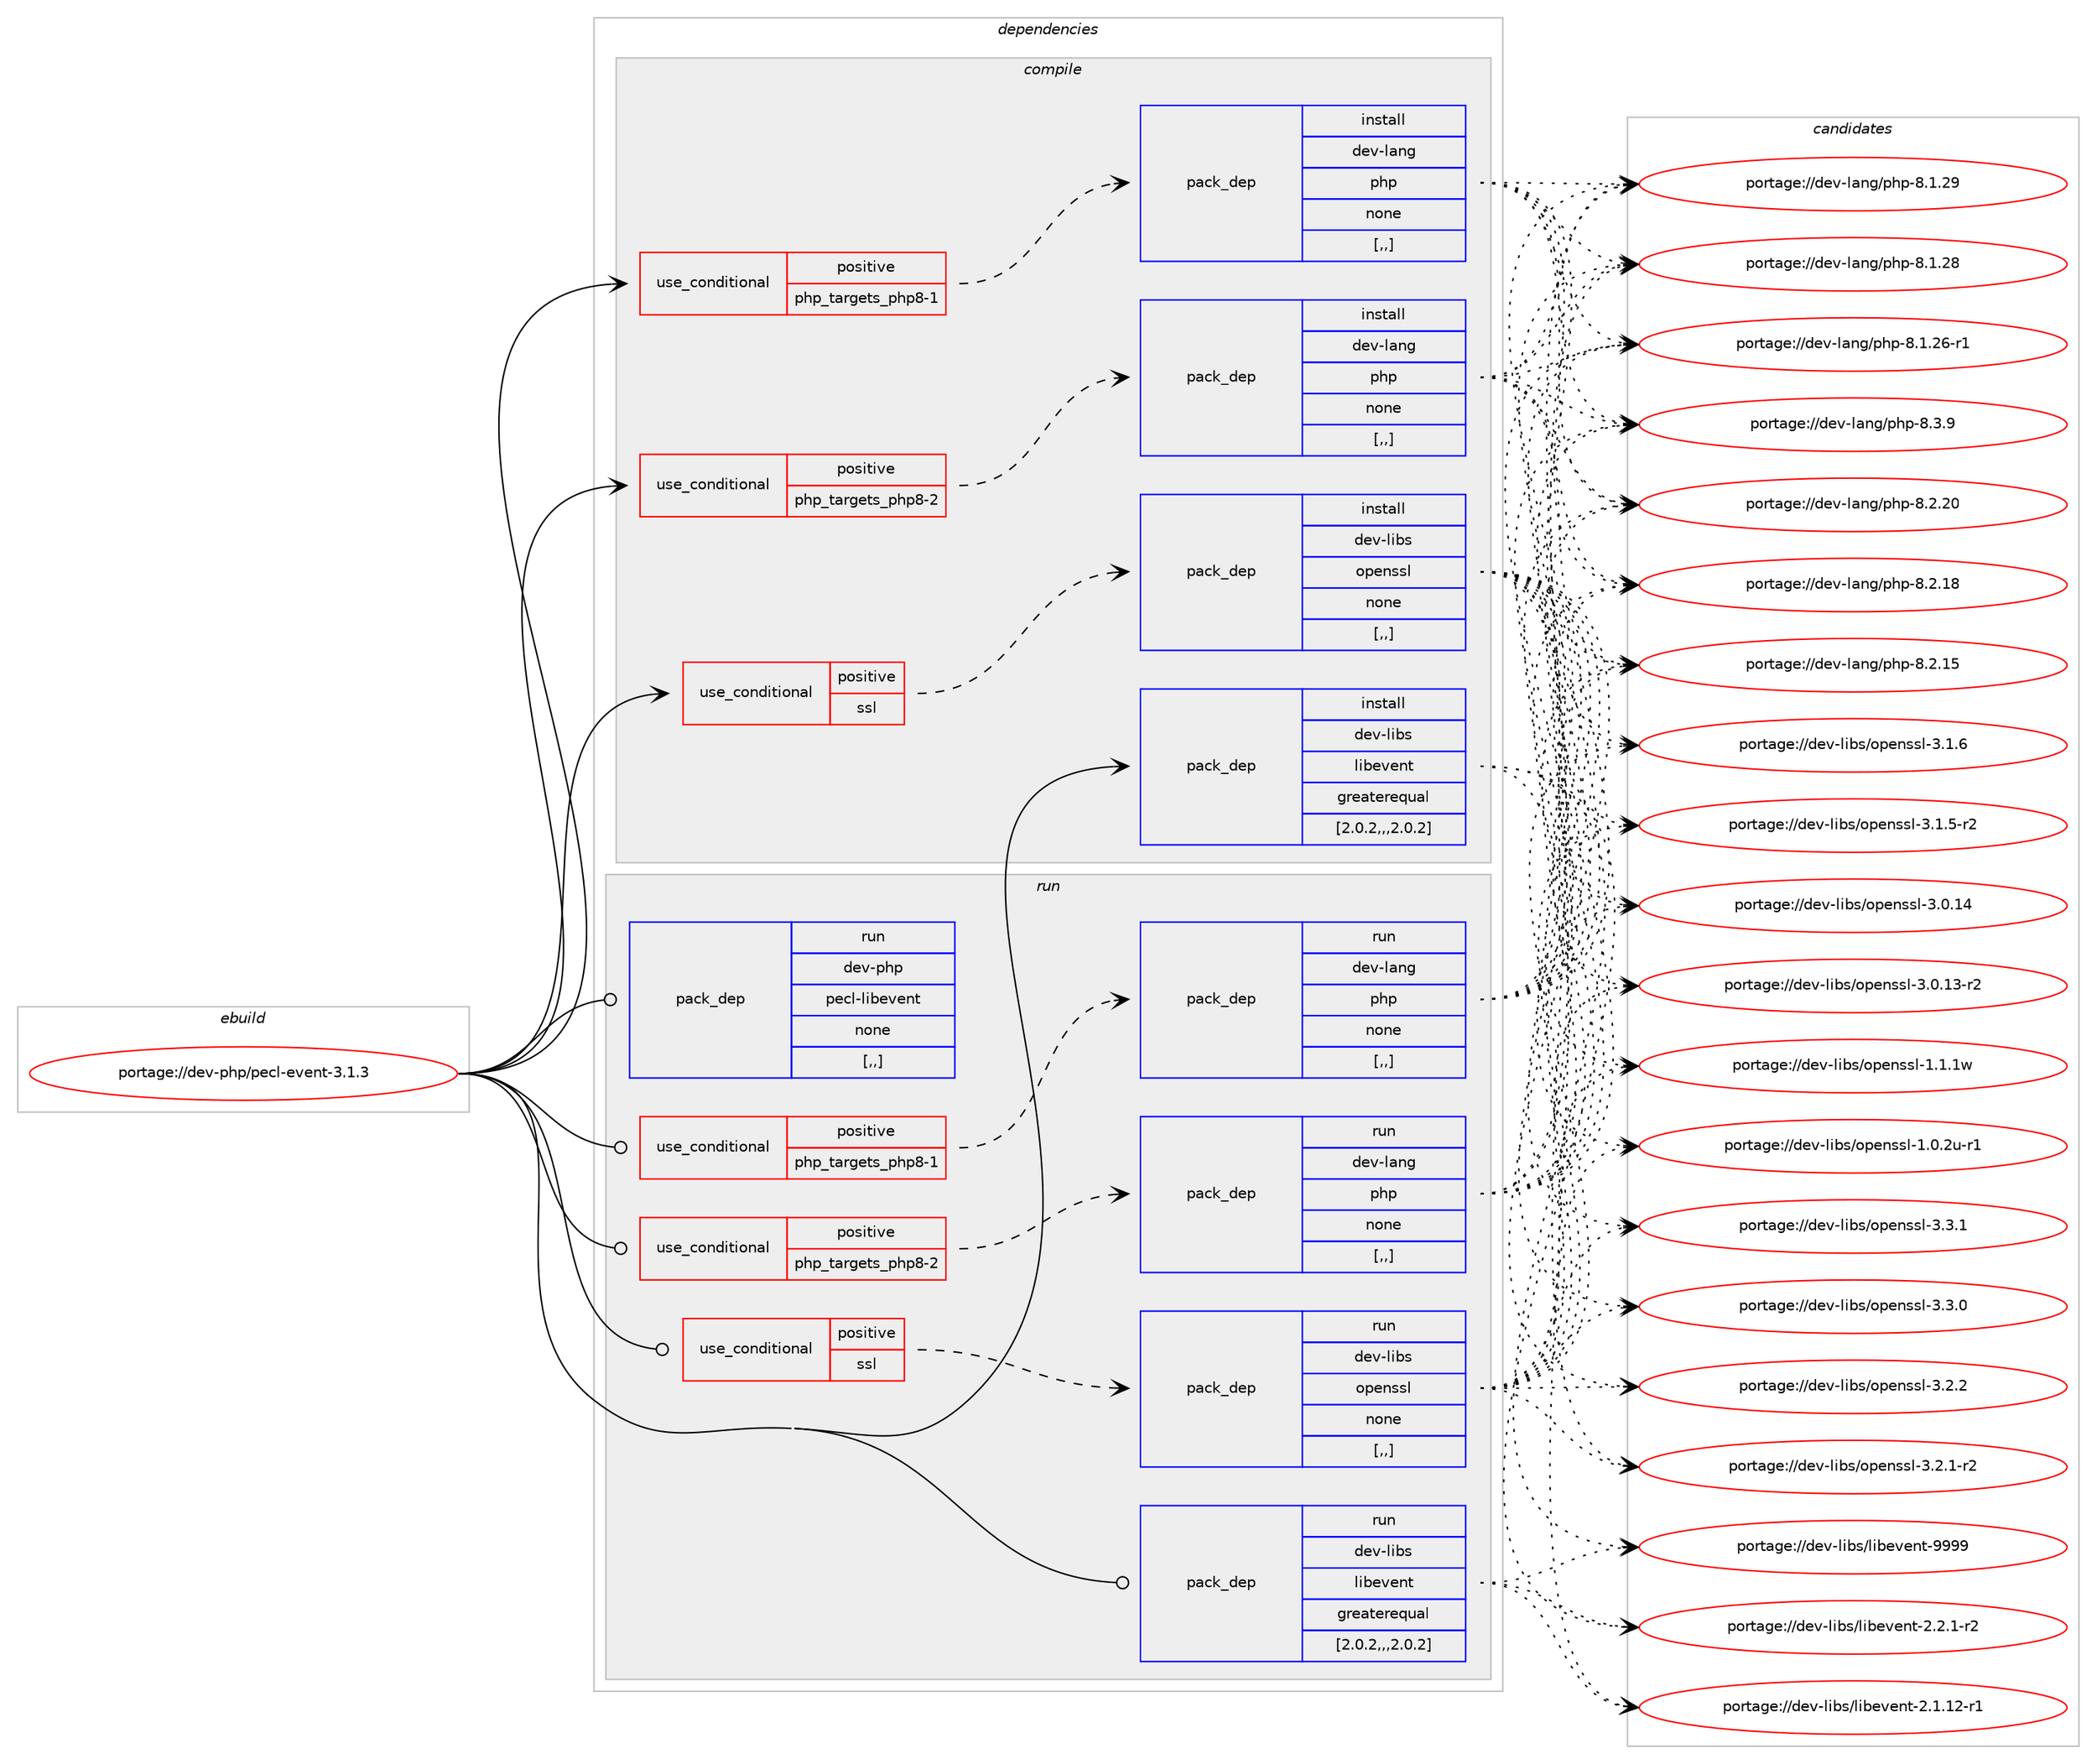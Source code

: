 digraph prolog {

# *************
# Graph options
# *************

newrank=true;
concentrate=true;
compound=true;
graph [rankdir=LR,fontname=Helvetica,fontsize=10,ranksep=1.5];#, ranksep=2.5, nodesep=0.2];
edge  [arrowhead=vee];
node  [fontname=Helvetica,fontsize=10];

# **********
# The ebuild
# **********

subgraph cluster_leftcol {
color=gray;
rank=same;
label=<<i>ebuild</i>>;
id [label="portage://dev-php/pecl-event-3.1.3", color=red, width=4, href="../dev-php/pecl-event-3.1.3.svg"];
}

# ****************
# The dependencies
# ****************

subgraph cluster_midcol {
color=gray;
label=<<i>dependencies</i>>;
subgraph cluster_compile {
fillcolor="#eeeeee";
style=filled;
label=<<i>compile</i>>;
subgraph cond29915 {
dependency139108 [label=<<TABLE BORDER="0" CELLBORDER="1" CELLSPACING="0" CELLPADDING="4"><TR><TD ROWSPAN="3" CELLPADDING="10">use_conditional</TD></TR><TR><TD>positive</TD></TR><TR><TD>php_targets_php8-1</TD></TR></TABLE>>, shape=none, color=red];
subgraph pack107973 {
dependency139109 [label=<<TABLE BORDER="0" CELLBORDER="1" CELLSPACING="0" CELLPADDING="4" WIDTH="220"><TR><TD ROWSPAN="6" CELLPADDING="30">pack_dep</TD></TR><TR><TD WIDTH="110">install</TD></TR><TR><TD>dev-lang</TD></TR><TR><TD>php</TD></TR><TR><TD>none</TD></TR><TR><TD>[,,]</TD></TR></TABLE>>, shape=none, color=blue];
}
dependency139108:e -> dependency139109:w [weight=20,style="dashed",arrowhead="vee"];
}
id:e -> dependency139108:w [weight=20,style="solid",arrowhead="vee"];
subgraph cond29916 {
dependency139110 [label=<<TABLE BORDER="0" CELLBORDER="1" CELLSPACING="0" CELLPADDING="4"><TR><TD ROWSPAN="3" CELLPADDING="10">use_conditional</TD></TR><TR><TD>positive</TD></TR><TR><TD>php_targets_php8-2</TD></TR></TABLE>>, shape=none, color=red];
subgraph pack107974 {
dependency139111 [label=<<TABLE BORDER="0" CELLBORDER="1" CELLSPACING="0" CELLPADDING="4" WIDTH="220"><TR><TD ROWSPAN="6" CELLPADDING="30">pack_dep</TD></TR><TR><TD WIDTH="110">install</TD></TR><TR><TD>dev-lang</TD></TR><TR><TD>php</TD></TR><TR><TD>none</TD></TR><TR><TD>[,,]</TD></TR></TABLE>>, shape=none, color=blue];
}
dependency139110:e -> dependency139111:w [weight=20,style="dashed",arrowhead="vee"];
}
id:e -> dependency139110:w [weight=20,style="solid",arrowhead="vee"];
subgraph cond29917 {
dependency139112 [label=<<TABLE BORDER="0" CELLBORDER="1" CELLSPACING="0" CELLPADDING="4"><TR><TD ROWSPAN="3" CELLPADDING="10">use_conditional</TD></TR><TR><TD>positive</TD></TR><TR><TD>ssl</TD></TR></TABLE>>, shape=none, color=red];
subgraph pack107975 {
dependency139113 [label=<<TABLE BORDER="0" CELLBORDER="1" CELLSPACING="0" CELLPADDING="4" WIDTH="220"><TR><TD ROWSPAN="6" CELLPADDING="30">pack_dep</TD></TR><TR><TD WIDTH="110">install</TD></TR><TR><TD>dev-libs</TD></TR><TR><TD>openssl</TD></TR><TR><TD>none</TD></TR><TR><TD>[,,]</TD></TR></TABLE>>, shape=none, color=blue];
}
dependency139112:e -> dependency139113:w [weight=20,style="dashed",arrowhead="vee"];
}
id:e -> dependency139112:w [weight=20,style="solid",arrowhead="vee"];
subgraph pack107976 {
dependency139114 [label=<<TABLE BORDER="0" CELLBORDER="1" CELLSPACING="0" CELLPADDING="4" WIDTH="220"><TR><TD ROWSPAN="6" CELLPADDING="30">pack_dep</TD></TR><TR><TD WIDTH="110">install</TD></TR><TR><TD>dev-libs</TD></TR><TR><TD>libevent</TD></TR><TR><TD>greaterequal</TD></TR><TR><TD>[2.0.2,,,2.0.2]</TD></TR></TABLE>>, shape=none, color=blue];
}
id:e -> dependency139114:w [weight=20,style="solid",arrowhead="vee"];
}
subgraph cluster_compileandrun {
fillcolor="#eeeeee";
style=filled;
label=<<i>compile and run</i>>;
}
subgraph cluster_run {
fillcolor="#eeeeee";
style=filled;
label=<<i>run</i>>;
subgraph cond29918 {
dependency139115 [label=<<TABLE BORDER="0" CELLBORDER="1" CELLSPACING="0" CELLPADDING="4"><TR><TD ROWSPAN="3" CELLPADDING="10">use_conditional</TD></TR><TR><TD>positive</TD></TR><TR><TD>php_targets_php8-1</TD></TR></TABLE>>, shape=none, color=red];
subgraph pack107977 {
dependency139116 [label=<<TABLE BORDER="0" CELLBORDER="1" CELLSPACING="0" CELLPADDING="4" WIDTH="220"><TR><TD ROWSPAN="6" CELLPADDING="30">pack_dep</TD></TR><TR><TD WIDTH="110">run</TD></TR><TR><TD>dev-lang</TD></TR><TR><TD>php</TD></TR><TR><TD>none</TD></TR><TR><TD>[,,]</TD></TR></TABLE>>, shape=none, color=blue];
}
dependency139115:e -> dependency139116:w [weight=20,style="dashed",arrowhead="vee"];
}
id:e -> dependency139115:w [weight=20,style="solid",arrowhead="odot"];
subgraph cond29919 {
dependency139117 [label=<<TABLE BORDER="0" CELLBORDER="1" CELLSPACING="0" CELLPADDING="4"><TR><TD ROWSPAN="3" CELLPADDING="10">use_conditional</TD></TR><TR><TD>positive</TD></TR><TR><TD>php_targets_php8-2</TD></TR></TABLE>>, shape=none, color=red];
subgraph pack107978 {
dependency139118 [label=<<TABLE BORDER="0" CELLBORDER="1" CELLSPACING="0" CELLPADDING="4" WIDTH="220"><TR><TD ROWSPAN="6" CELLPADDING="30">pack_dep</TD></TR><TR><TD WIDTH="110">run</TD></TR><TR><TD>dev-lang</TD></TR><TR><TD>php</TD></TR><TR><TD>none</TD></TR><TR><TD>[,,]</TD></TR></TABLE>>, shape=none, color=blue];
}
dependency139117:e -> dependency139118:w [weight=20,style="dashed",arrowhead="vee"];
}
id:e -> dependency139117:w [weight=20,style="solid",arrowhead="odot"];
subgraph cond29920 {
dependency139119 [label=<<TABLE BORDER="0" CELLBORDER="1" CELLSPACING="0" CELLPADDING="4"><TR><TD ROWSPAN="3" CELLPADDING="10">use_conditional</TD></TR><TR><TD>positive</TD></TR><TR><TD>ssl</TD></TR></TABLE>>, shape=none, color=red];
subgraph pack107979 {
dependency139120 [label=<<TABLE BORDER="0" CELLBORDER="1" CELLSPACING="0" CELLPADDING="4" WIDTH="220"><TR><TD ROWSPAN="6" CELLPADDING="30">pack_dep</TD></TR><TR><TD WIDTH="110">run</TD></TR><TR><TD>dev-libs</TD></TR><TR><TD>openssl</TD></TR><TR><TD>none</TD></TR><TR><TD>[,,]</TD></TR></TABLE>>, shape=none, color=blue];
}
dependency139119:e -> dependency139120:w [weight=20,style="dashed",arrowhead="vee"];
}
id:e -> dependency139119:w [weight=20,style="solid",arrowhead="odot"];
subgraph pack107980 {
dependency139121 [label=<<TABLE BORDER="0" CELLBORDER="1" CELLSPACING="0" CELLPADDING="4" WIDTH="220"><TR><TD ROWSPAN="6" CELLPADDING="30">pack_dep</TD></TR><TR><TD WIDTH="110">run</TD></TR><TR><TD>dev-libs</TD></TR><TR><TD>libevent</TD></TR><TR><TD>greaterequal</TD></TR><TR><TD>[2.0.2,,,2.0.2]</TD></TR></TABLE>>, shape=none, color=blue];
}
id:e -> dependency139121:w [weight=20,style="solid",arrowhead="odot"];
subgraph pack107981 {
dependency139122 [label=<<TABLE BORDER="0" CELLBORDER="1" CELLSPACING="0" CELLPADDING="4" WIDTH="220"><TR><TD ROWSPAN="6" CELLPADDING="30">pack_dep</TD></TR><TR><TD WIDTH="110">run</TD></TR><TR><TD>dev-php</TD></TR><TR><TD>pecl-libevent</TD></TR><TR><TD>none</TD></TR><TR><TD>[,,]</TD></TR></TABLE>>, shape=none, color=blue];
}
id:e -> dependency139122:w [weight=20,style="solid",arrowhead="odot"];
}
}

# **************
# The candidates
# **************

subgraph cluster_choices {
rank=same;
color=gray;
label=<<i>candidates</i>>;

subgraph choice107973 {
color=black;
nodesep=1;
choice100101118451089711010347112104112455646514657 [label="portage://dev-lang/php-8.3.9", color=red, width=4,href="../dev-lang/php-8.3.9.svg"];
choice10010111845108971101034711210411245564650465048 [label="portage://dev-lang/php-8.2.20", color=red, width=4,href="../dev-lang/php-8.2.20.svg"];
choice10010111845108971101034711210411245564650464956 [label="portage://dev-lang/php-8.2.18", color=red, width=4,href="../dev-lang/php-8.2.18.svg"];
choice10010111845108971101034711210411245564650464953 [label="portage://dev-lang/php-8.2.15", color=red, width=4,href="../dev-lang/php-8.2.15.svg"];
choice10010111845108971101034711210411245564649465057 [label="portage://dev-lang/php-8.1.29", color=red, width=4,href="../dev-lang/php-8.1.29.svg"];
choice10010111845108971101034711210411245564649465056 [label="portage://dev-lang/php-8.1.28", color=red, width=4,href="../dev-lang/php-8.1.28.svg"];
choice100101118451089711010347112104112455646494650544511449 [label="portage://dev-lang/php-8.1.26-r1", color=red, width=4,href="../dev-lang/php-8.1.26-r1.svg"];
dependency139109:e -> choice100101118451089711010347112104112455646514657:w [style=dotted,weight="100"];
dependency139109:e -> choice10010111845108971101034711210411245564650465048:w [style=dotted,weight="100"];
dependency139109:e -> choice10010111845108971101034711210411245564650464956:w [style=dotted,weight="100"];
dependency139109:e -> choice10010111845108971101034711210411245564650464953:w [style=dotted,weight="100"];
dependency139109:e -> choice10010111845108971101034711210411245564649465057:w [style=dotted,weight="100"];
dependency139109:e -> choice10010111845108971101034711210411245564649465056:w [style=dotted,weight="100"];
dependency139109:e -> choice100101118451089711010347112104112455646494650544511449:w [style=dotted,weight="100"];
}
subgraph choice107974 {
color=black;
nodesep=1;
choice100101118451089711010347112104112455646514657 [label="portage://dev-lang/php-8.3.9", color=red, width=4,href="../dev-lang/php-8.3.9.svg"];
choice10010111845108971101034711210411245564650465048 [label="portage://dev-lang/php-8.2.20", color=red, width=4,href="../dev-lang/php-8.2.20.svg"];
choice10010111845108971101034711210411245564650464956 [label="portage://dev-lang/php-8.2.18", color=red, width=4,href="../dev-lang/php-8.2.18.svg"];
choice10010111845108971101034711210411245564650464953 [label="portage://dev-lang/php-8.2.15", color=red, width=4,href="../dev-lang/php-8.2.15.svg"];
choice10010111845108971101034711210411245564649465057 [label="portage://dev-lang/php-8.1.29", color=red, width=4,href="../dev-lang/php-8.1.29.svg"];
choice10010111845108971101034711210411245564649465056 [label="portage://dev-lang/php-8.1.28", color=red, width=4,href="../dev-lang/php-8.1.28.svg"];
choice100101118451089711010347112104112455646494650544511449 [label="portage://dev-lang/php-8.1.26-r1", color=red, width=4,href="../dev-lang/php-8.1.26-r1.svg"];
dependency139111:e -> choice100101118451089711010347112104112455646514657:w [style=dotted,weight="100"];
dependency139111:e -> choice10010111845108971101034711210411245564650465048:w [style=dotted,weight="100"];
dependency139111:e -> choice10010111845108971101034711210411245564650464956:w [style=dotted,weight="100"];
dependency139111:e -> choice10010111845108971101034711210411245564650464953:w [style=dotted,weight="100"];
dependency139111:e -> choice10010111845108971101034711210411245564649465057:w [style=dotted,weight="100"];
dependency139111:e -> choice10010111845108971101034711210411245564649465056:w [style=dotted,weight="100"];
dependency139111:e -> choice100101118451089711010347112104112455646494650544511449:w [style=dotted,weight="100"];
}
subgraph choice107975 {
color=black;
nodesep=1;
choice100101118451081059811547111112101110115115108455146514649 [label="portage://dev-libs/openssl-3.3.1", color=red, width=4,href="../dev-libs/openssl-3.3.1.svg"];
choice100101118451081059811547111112101110115115108455146514648 [label="portage://dev-libs/openssl-3.3.0", color=red, width=4,href="../dev-libs/openssl-3.3.0.svg"];
choice100101118451081059811547111112101110115115108455146504650 [label="portage://dev-libs/openssl-3.2.2", color=red, width=4,href="../dev-libs/openssl-3.2.2.svg"];
choice1001011184510810598115471111121011101151151084551465046494511450 [label="portage://dev-libs/openssl-3.2.1-r2", color=red, width=4,href="../dev-libs/openssl-3.2.1-r2.svg"];
choice100101118451081059811547111112101110115115108455146494654 [label="portage://dev-libs/openssl-3.1.6", color=red, width=4,href="../dev-libs/openssl-3.1.6.svg"];
choice1001011184510810598115471111121011101151151084551464946534511450 [label="portage://dev-libs/openssl-3.1.5-r2", color=red, width=4,href="../dev-libs/openssl-3.1.5-r2.svg"];
choice10010111845108105981154711111210111011511510845514648464952 [label="portage://dev-libs/openssl-3.0.14", color=red, width=4,href="../dev-libs/openssl-3.0.14.svg"];
choice100101118451081059811547111112101110115115108455146484649514511450 [label="portage://dev-libs/openssl-3.0.13-r2", color=red, width=4,href="../dev-libs/openssl-3.0.13-r2.svg"];
choice100101118451081059811547111112101110115115108454946494649119 [label="portage://dev-libs/openssl-1.1.1w", color=red, width=4,href="../dev-libs/openssl-1.1.1w.svg"];
choice1001011184510810598115471111121011101151151084549464846501174511449 [label="portage://dev-libs/openssl-1.0.2u-r1", color=red, width=4,href="../dev-libs/openssl-1.0.2u-r1.svg"];
dependency139113:e -> choice100101118451081059811547111112101110115115108455146514649:w [style=dotted,weight="100"];
dependency139113:e -> choice100101118451081059811547111112101110115115108455146514648:w [style=dotted,weight="100"];
dependency139113:e -> choice100101118451081059811547111112101110115115108455146504650:w [style=dotted,weight="100"];
dependency139113:e -> choice1001011184510810598115471111121011101151151084551465046494511450:w [style=dotted,weight="100"];
dependency139113:e -> choice100101118451081059811547111112101110115115108455146494654:w [style=dotted,weight="100"];
dependency139113:e -> choice1001011184510810598115471111121011101151151084551464946534511450:w [style=dotted,weight="100"];
dependency139113:e -> choice10010111845108105981154711111210111011511510845514648464952:w [style=dotted,weight="100"];
dependency139113:e -> choice100101118451081059811547111112101110115115108455146484649514511450:w [style=dotted,weight="100"];
dependency139113:e -> choice100101118451081059811547111112101110115115108454946494649119:w [style=dotted,weight="100"];
dependency139113:e -> choice1001011184510810598115471111121011101151151084549464846501174511449:w [style=dotted,weight="100"];
}
subgraph choice107976 {
color=black;
nodesep=1;
choice100101118451081059811547108105981011181011101164557575757 [label="portage://dev-libs/libevent-9999", color=red, width=4,href="../dev-libs/libevent-9999.svg"];
choice100101118451081059811547108105981011181011101164550465046494511450 [label="portage://dev-libs/libevent-2.2.1-r2", color=red, width=4,href="../dev-libs/libevent-2.2.1-r2.svg"];
choice10010111845108105981154710810598101118101110116455046494649504511449 [label="portage://dev-libs/libevent-2.1.12-r1", color=red, width=4,href="../dev-libs/libevent-2.1.12-r1.svg"];
dependency139114:e -> choice100101118451081059811547108105981011181011101164557575757:w [style=dotted,weight="100"];
dependency139114:e -> choice100101118451081059811547108105981011181011101164550465046494511450:w [style=dotted,weight="100"];
dependency139114:e -> choice10010111845108105981154710810598101118101110116455046494649504511449:w [style=dotted,weight="100"];
}
subgraph choice107977 {
color=black;
nodesep=1;
choice100101118451089711010347112104112455646514657 [label="portage://dev-lang/php-8.3.9", color=red, width=4,href="../dev-lang/php-8.3.9.svg"];
choice10010111845108971101034711210411245564650465048 [label="portage://dev-lang/php-8.2.20", color=red, width=4,href="../dev-lang/php-8.2.20.svg"];
choice10010111845108971101034711210411245564650464956 [label="portage://dev-lang/php-8.2.18", color=red, width=4,href="../dev-lang/php-8.2.18.svg"];
choice10010111845108971101034711210411245564650464953 [label="portage://dev-lang/php-8.2.15", color=red, width=4,href="../dev-lang/php-8.2.15.svg"];
choice10010111845108971101034711210411245564649465057 [label="portage://dev-lang/php-8.1.29", color=red, width=4,href="../dev-lang/php-8.1.29.svg"];
choice10010111845108971101034711210411245564649465056 [label="portage://dev-lang/php-8.1.28", color=red, width=4,href="../dev-lang/php-8.1.28.svg"];
choice100101118451089711010347112104112455646494650544511449 [label="portage://dev-lang/php-8.1.26-r1", color=red, width=4,href="../dev-lang/php-8.1.26-r1.svg"];
dependency139116:e -> choice100101118451089711010347112104112455646514657:w [style=dotted,weight="100"];
dependency139116:e -> choice10010111845108971101034711210411245564650465048:w [style=dotted,weight="100"];
dependency139116:e -> choice10010111845108971101034711210411245564650464956:w [style=dotted,weight="100"];
dependency139116:e -> choice10010111845108971101034711210411245564650464953:w [style=dotted,weight="100"];
dependency139116:e -> choice10010111845108971101034711210411245564649465057:w [style=dotted,weight="100"];
dependency139116:e -> choice10010111845108971101034711210411245564649465056:w [style=dotted,weight="100"];
dependency139116:e -> choice100101118451089711010347112104112455646494650544511449:w [style=dotted,weight="100"];
}
subgraph choice107978 {
color=black;
nodesep=1;
choice100101118451089711010347112104112455646514657 [label="portage://dev-lang/php-8.3.9", color=red, width=4,href="../dev-lang/php-8.3.9.svg"];
choice10010111845108971101034711210411245564650465048 [label="portage://dev-lang/php-8.2.20", color=red, width=4,href="../dev-lang/php-8.2.20.svg"];
choice10010111845108971101034711210411245564650464956 [label="portage://dev-lang/php-8.2.18", color=red, width=4,href="../dev-lang/php-8.2.18.svg"];
choice10010111845108971101034711210411245564650464953 [label="portage://dev-lang/php-8.2.15", color=red, width=4,href="../dev-lang/php-8.2.15.svg"];
choice10010111845108971101034711210411245564649465057 [label="portage://dev-lang/php-8.1.29", color=red, width=4,href="../dev-lang/php-8.1.29.svg"];
choice10010111845108971101034711210411245564649465056 [label="portage://dev-lang/php-8.1.28", color=red, width=4,href="../dev-lang/php-8.1.28.svg"];
choice100101118451089711010347112104112455646494650544511449 [label="portage://dev-lang/php-8.1.26-r1", color=red, width=4,href="../dev-lang/php-8.1.26-r1.svg"];
dependency139118:e -> choice100101118451089711010347112104112455646514657:w [style=dotted,weight="100"];
dependency139118:e -> choice10010111845108971101034711210411245564650465048:w [style=dotted,weight="100"];
dependency139118:e -> choice10010111845108971101034711210411245564650464956:w [style=dotted,weight="100"];
dependency139118:e -> choice10010111845108971101034711210411245564650464953:w [style=dotted,weight="100"];
dependency139118:e -> choice10010111845108971101034711210411245564649465057:w [style=dotted,weight="100"];
dependency139118:e -> choice10010111845108971101034711210411245564649465056:w [style=dotted,weight="100"];
dependency139118:e -> choice100101118451089711010347112104112455646494650544511449:w [style=dotted,weight="100"];
}
subgraph choice107979 {
color=black;
nodesep=1;
choice100101118451081059811547111112101110115115108455146514649 [label="portage://dev-libs/openssl-3.3.1", color=red, width=4,href="../dev-libs/openssl-3.3.1.svg"];
choice100101118451081059811547111112101110115115108455146514648 [label="portage://dev-libs/openssl-3.3.0", color=red, width=4,href="../dev-libs/openssl-3.3.0.svg"];
choice100101118451081059811547111112101110115115108455146504650 [label="portage://dev-libs/openssl-3.2.2", color=red, width=4,href="../dev-libs/openssl-3.2.2.svg"];
choice1001011184510810598115471111121011101151151084551465046494511450 [label="portage://dev-libs/openssl-3.2.1-r2", color=red, width=4,href="../dev-libs/openssl-3.2.1-r2.svg"];
choice100101118451081059811547111112101110115115108455146494654 [label="portage://dev-libs/openssl-3.1.6", color=red, width=4,href="../dev-libs/openssl-3.1.6.svg"];
choice1001011184510810598115471111121011101151151084551464946534511450 [label="portage://dev-libs/openssl-3.1.5-r2", color=red, width=4,href="../dev-libs/openssl-3.1.5-r2.svg"];
choice10010111845108105981154711111210111011511510845514648464952 [label="portage://dev-libs/openssl-3.0.14", color=red, width=4,href="../dev-libs/openssl-3.0.14.svg"];
choice100101118451081059811547111112101110115115108455146484649514511450 [label="portage://dev-libs/openssl-3.0.13-r2", color=red, width=4,href="../dev-libs/openssl-3.0.13-r2.svg"];
choice100101118451081059811547111112101110115115108454946494649119 [label="portage://dev-libs/openssl-1.1.1w", color=red, width=4,href="../dev-libs/openssl-1.1.1w.svg"];
choice1001011184510810598115471111121011101151151084549464846501174511449 [label="portage://dev-libs/openssl-1.0.2u-r1", color=red, width=4,href="../dev-libs/openssl-1.0.2u-r1.svg"];
dependency139120:e -> choice100101118451081059811547111112101110115115108455146514649:w [style=dotted,weight="100"];
dependency139120:e -> choice100101118451081059811547111112101110115115108455146514648:w [style=dotted,weight="100"];
dependency139120:e -> choice100101118451081059811547111112101110115115108455146504650:w [style=dotted,weight="100"];
dependency139120:e -> choice1001011184510810598115471111121011101151151084551465046494511450:w [style=dotted,weight="100"];
dependency139120:e -> choice100101118451081059811547111112101110115115108455146494654:w [style=dotted,weight="100"];
dependency139120:e -> choice1001011184510810598115471111121011101151151084551464946534511450:w [style=dotted,weight="100"];
dependency139120:e -> choice10010111845108105981154711111210111011511510845514648464952:w [style=dotted,weight="100"];
dependency139120:e -> choice100101118451081059811547111112101110115115108455146484649514511450:w [style=dotted,weight="100"];
dependency139120:e -> choice100101118451081059811547111112101110115115108454946494649119:w [style=dotted,weight="100"];
dependency139120:e -> choice1001011184510810598115471111121011101151151084549464846501174511449:w [style=dotted,weight="100"];
}
subgraph choice107980 {
color=black;
nodesep=1;
choice100101118451081059811547108105981011181011101164557575757 [label="portage://dev-libs/libevent-9999", color=red, width=4,href="../dev-libs/libevent-9999.svg"];
choice100101118451081059811547108105981011181011101164550465046494511450 [label="portage://dev-libs/libevent-2.2.1-r2", color=red, width=4,href="../dev-libs/libevent-2.2.1-r2.svg"];
choice10010111845108105981154710810598101118101110116455046494649504511449 [label="portage://dev-libs/libevent-2.1.12-r1", color=red, width=4,href="../dev-libs/libevent-2.1.12-r1.svg"];
dependency139121:e -> choice100101118451081059811547108105981011181011101164557575757:w [style=dotted,weight="100"];
dependency139121:e -> choice100101118451081059811547108105981011181011101164550465046494511450:w [style=dotted,weight="100"];
dependency139121:e -> choice10010111845108105981154710810598101118101110116455046494649504511449:w [style=dotted,weight="100"];
}
subgraph choice107981 {
color=black;
nodesep=1;
}
}

}
